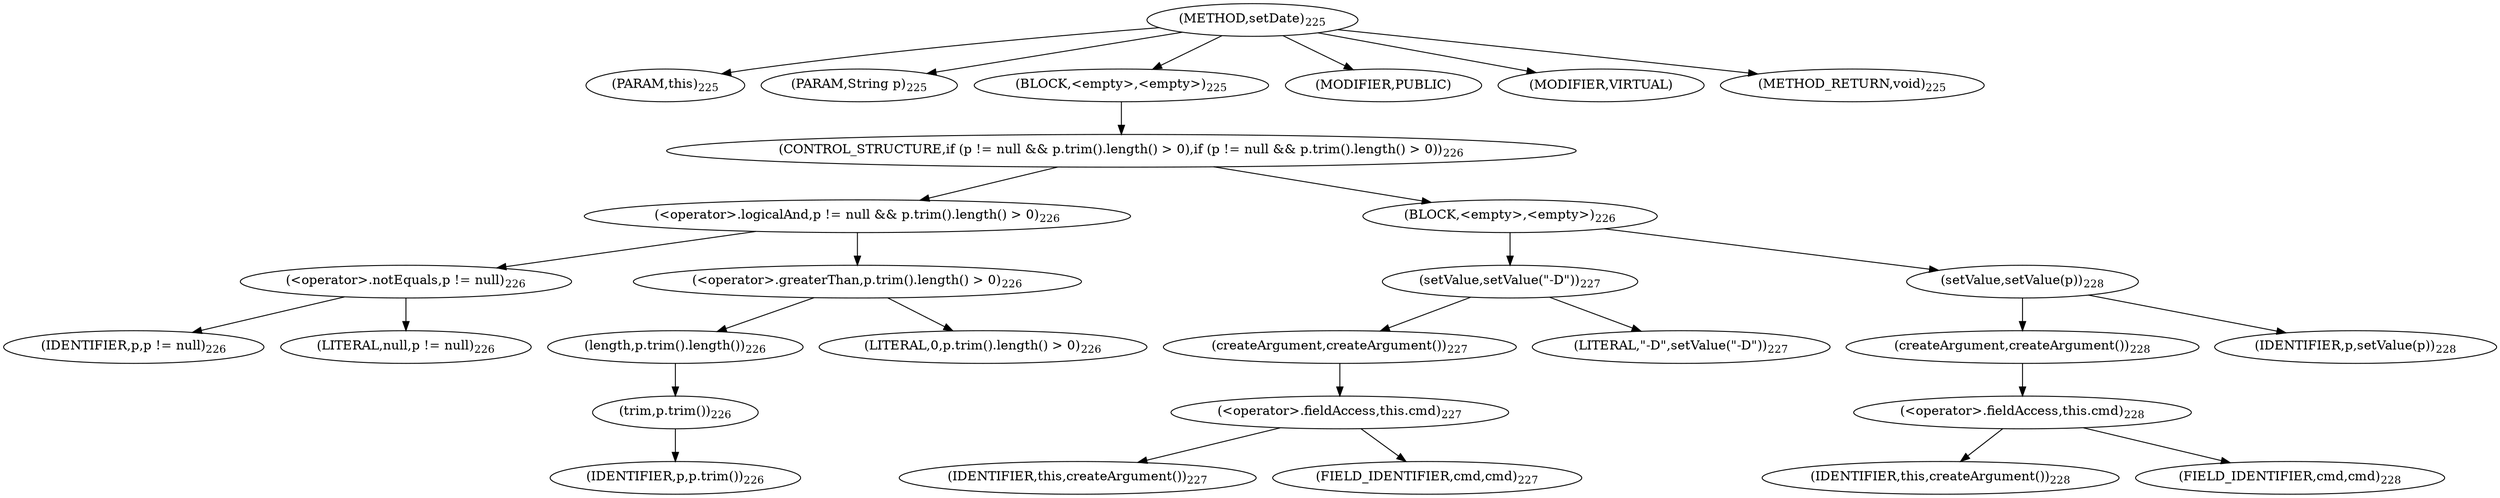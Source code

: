 digraph "setDate" {  
"424" [label = <(METHOD,setDate)<SUB>225</SUB>> ]
"425" [label = <(PARAM,this)<SUB>225</SUB>> ]
"426" [label = <(PARAM,String p)<SUB>225</SUB>> ]
"427" [label = <(BLOCK,&lt;empty&gt;,&lt;empty&gt;)<SUB>225</SUB>> ]
"428" [label = <(CONTROL_STRUCTURE,if (p != null &amp;&amp; p.trim().length() &gt; 0),if (p != null &amp;&amp; p.trim().length() &gt; 0))<SUB>226</SUB>> ]
"429" [label = <(&lt;operator&gt;.logicalAnd,p != null &amp;&amp; p.trim().length() &gt; 0)<SUB>226</SUB>> ]
"430" [label = <(&lt;operator&gt;.notEquals,p != null)<SUB>226</SUB>> ]
"431" [label = <(IDENTIFIER,p,p != null)<SUB>226</SUB>> ]
"432" [label = <(LITERAL,null,p != null)<SUB>226</SUB>> ]
"433" [label = <(&lt;operator&gt;.greaterThan,p.trim().length() &gt; 0)<SUB>226</SUB>> ]
"434" [label = <(length,p.trim().length())<SUB>226</SUB>> ]
"435" [label = <(trim,p.trim())<SUB>226</SUB>> ]
"436" [label = <(IDENTIFIER,p,p.trim())<SUB>226</SUB>> ]
"437" [label = <(LITERAL,0,p.trim().length() &gt; 0)<SUB>226</SUB>> ]
"438" [label = <(BLOCK,&lt;empty&gt;,&lt;empty&gt;)<SUB>226</SUB>> ]
"439" [label = <(setValue,setValue(&quot;-D&quot;))<SUB>227</SUB>> ]
"440" [label = <(createArgument,createArgument())<SUB>227</SUB>> ]
"441" [label = <(&lt;operator&gt;.fieldAccess,this.cmd)<SUB>227</SUB>> ]
"442" [label = <(IDENTIFIER,this,createArgument())<SUB>227</SUB>> ]
"443" [label = <(FIELD_IDENTIFIER,cmd,cmd)<SUB>227</SUB>> ]
"444" [label = <(LITERAL,&quot;-D&quot;,setValue(&quot;-D&quot;))<SUB>227</SUB>> ]
"445" [label = <(setValue,setValue(p))<SUB>228</SUB>> ]
"446" [label = <(createArgument,createArgument())<SUB>228</SUB>> ]
"447" [label = <(&lt;operator&gt;.fieldAccess,this.cmd)<SUB>228</SUB>> ]
"448" [label = <(IDENTIFIER,this,createArgument())<SUB>228</SUB>> ]
"449" [label = <(FIELD_IDENTIFIER,cmd,cmd)<SUB>228</SUB>> ]
"450" [label = <(IDENTIFIER,p,setValue(p))<SUB>228</SUB>> ]
"451" [label = <(MODIFIER,PUBLIC)> ]
"452" [label = <(MODIFIER,VIRTUAL)> ]
"453" [label = <(METHOD_RETURN,void)<SUB>225</SUB>> ]
  "424" -> "425" 
  "424" -> "426" 
  "424" -> "427" 
  "424" -> "451" 
  "424" -> "452" 
  "424" -> "453" 
  "427" -> "428" 
  "428" -> "429" 
  "428" -> "438" 
  "429" -> "430" 
  "429" -> "433" 
  "430" -> "431" 
  "430" -> "432" 
  "433" -> "434" 
  "433" -> "437" 
  "434" -> "435" 
  "435" -> "436" 
  "438" -> "439" 
  "438" -> "445" 
  "439" -> "440" 
  "439" -> "444" 
  "440" -> "441" 
  "441" -> "442" 
  "441" -> "443" 
  "445" -> "446" 
  "445" -> "450" 
  "446" -> "447" 
  "447" -> "448" 
  "447" -> "449" 
}
